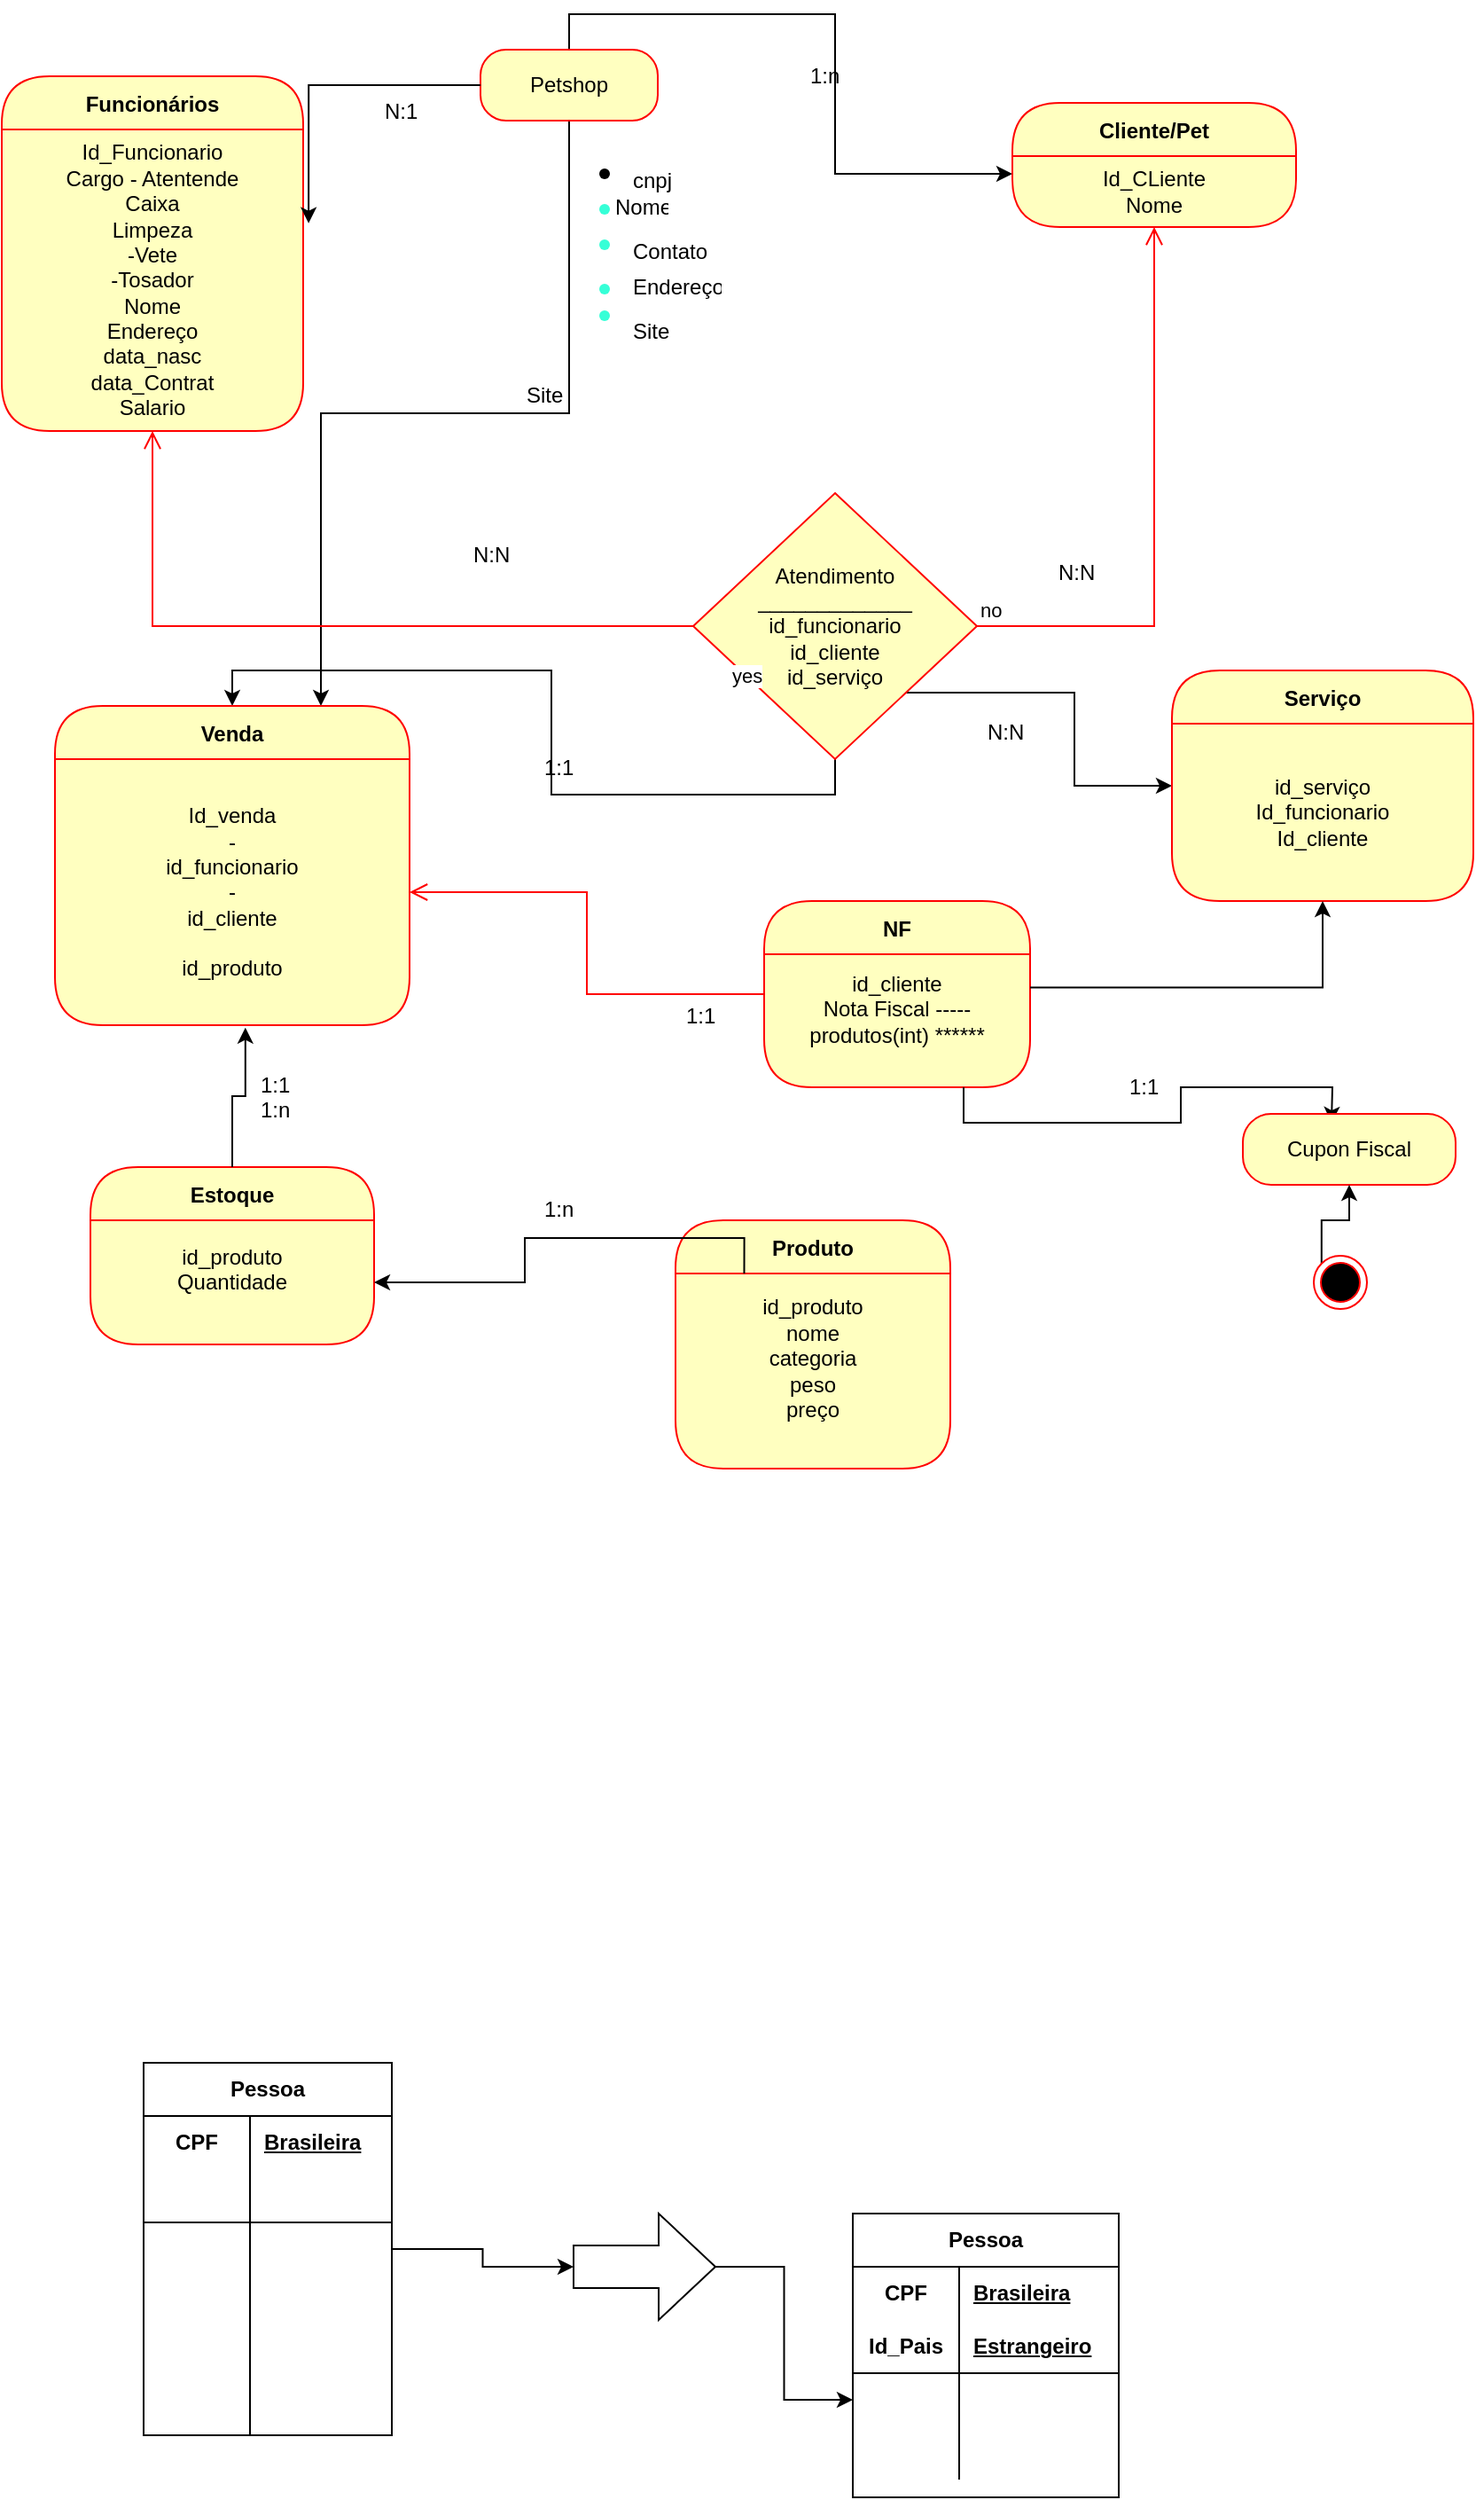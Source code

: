 <mxfile version="24.4.6" type="github">
  <diagram name="Página-1" id="f44fl8tfUImBq70gahhe">
    <mxGraphModel dx="1823" dy="567" grid="1" gridSize="10" guides="1" tooltips="1" connect="1" arrows="1" fold="1" page="1" pageScale="1" pageWidth="827" pageHeight="1169" math="0" shadow="0">
      <root>
        <mxCell id="0" />
        <mxCell id="1" parent="0" />
        <mxCell id="dU_Yta5kn3XrWtWdLRXg-2" value="" style="shape=waypoint;sketch=0;fillStyle=solid;size=6;pointerEvents=1;points=[];fillColor=none;resizable=0;rotatable=0;perimeter=centerPerimeter;snapToPoint=1;" vertex="1" parent="1">
          <mxGeometry x="320" y="90" width="20" height="20" as="geometry" />
        </mxCell>
        <mxCell id="dU_Yta5kn3XrWtWdLRXg-3" value="" style="shape=waypoint;sketch=0;fillStyle=solid;size=6;pointerEvents=1;points=[];fillColor=none;resizable=0;rotatable=0;perimeter=centerPerimeter;snapToPoint=1;strokeColor=#36FFD7;" vertex="1" parent="1">
          <mxGeometry x="320" y="110" width="20" height="20" as="geometry" />
        </mxCell>
        <mxCell id="dU_Yta5kn3XrWtWdLRXg-5" value="cnpj" style="text;strokeColor=none;fillColor=none;spacingLeft=4;spacingRight=4;overflow=hidden;rotatable=0;points=[[0,0.5],[1,0.5]];portConstraint=eastwest;fontSize=12;whiteSpace=wrap;html=1;" vertex="1" parent="1">
          <mxGeometry x="340" y="90" width="40" height="30" as="geometry" />
        </mxCell>
        <mxCell id="dU_Yta5kn3XrWtWdLRXg-6" value="Nome&lt;div&gt;&lt;br&gt;&lt;/div&gt;" style="text;strokeColor=none;fillColor=none;spacingLeft=4;spacingRight=4;overflow=hidden;rotatable=0;points=[[0,0.5],[1,0.5]];portConstraint=eastwest;fontSize=12;whiteSpace=wrap;html=1;" vertex="1" parent="1">
          <mxGeometry x="330" y="105" width="40" height="30" as="geometry" />
        </mxCell>
        <mxCell id="dU_Yta5kn3XrWtWdLRXg-7" value="&lt;div&gt;Contato&lt;/div&gt;" style="text;strokeColor=none;fillColor=none;spacingLeft=4;spacingRight=4;overflow=hidden;rotatable=0;points=[[0,0.5],[1,0.5]];portConstraint=eastwest;fontSize=12;whiteSpace=wrap;html=1;" vertex="1" parent="1">
          <mxGeometry x="340" y="130" width="60" height="30" as="geometry" />
        </mxCell>
        <mxCell id="dU_Yta5kn3XrWtWdLRXg-8" value="&lt;div&gt;Endereço&lt;/div&gt;" style="text;strokeColor=none;fillColor=none;spacingLeft=4;spacingRight=4;overflow=hidden;rotatable=0;points=[[0,0.5],[1,0.5]];portConstraint=eastwest;fontSize=12;whiteSpace=wrap;html=1;" vertex="1" parent="1">
          <mxGeometry x="340" y="150" width="60" height="30" as="geometry" />
        </mxCell>
        <mxCell id="dU_Yta5kn3XrWtWdLRXg-9" value="" style="shape=waypoint;sketch=0;fillStyle=solid;size=6;pointerEvents=1;points=[];fillColor=none;resizable=0;rotatable=0;perimeter=centerPerimeter;snapToPoint=1;strokeColor=#36FFD7;" vertex="1" parent="1">
          <mxGeometry x="320" y="130" width="20" height="20" as="geometry" />
        </mxCell>
        <mxCell id="dU_Yta5kn3XrWtWdLRXg-10" value="" style="shape=waypoint;sketch=0;fillStyle=solid;size=6;pointerEvents=1;points=[];fillColor=none;resizable=0;rotatable=0;perimeter=centerPerimeter;snapToPoint=1;strokeColor=#36FFD7;" vertex="1" parent="1">
          <mxGeometry x="320" y="155" width="20" height="20" as="geometry" />
        </mxCell>
        <mxCell id="dU_Yta5kn3XrWtWdLRXg-11" value="" style="shape=waypoint;sketch=0;fillStyle=solid;size=6;pointerEvents=1;points=[];fillColor=none;resizable=0;rotatable=0;perimeter=centerPerimeter;snapToPoint=1;strokeColor=#36FFD7;" vertex="1" parent="1">
          <mxGeometry x="320" y="170" width="20" height="20" as="geometry" />
        </mxCell>
        <mxCell id="dU_Yta5kn3XrWtWdLRXg-12" value="&lt;div&gt;Site&lt;/div&gt;" style="text;strokeColor=none;fillColor=none;spacingLeft=4;spacingRight=4;overflow=hidden;rotatable=0;points=[[0,0.5],[1,0.5]];portConstraint=eastwest;fontSize=12;whiteSpace=wrap;html=1;" vertex="1" parent="1">
          <mxGeometry x="340" y="175" width="60" height="30" as="geometry" />
        </mxCell>
        <mxCell id="dU_Yta5kn3XrWtWdLRXg-26" style="edgeStyle=orthogonalEdgeStyle;rounded=0;orthogonalLoop=1;jettySize=auto;html=1;" edge="1" parent="1">
          <mxGeometry relative="1" as="geometry">
            <mxPoint x="590" y="85" as="sourcePoint" />
            <mxPoint x="590" y="85" as="targetPoint" />
          </mxGeometry>
        </mxCell>
        <mxCell id="dU_Yta5kn3XrWtWdLRXg-38" style="edgeStyle=orthogonalEdgeStyle;rounded=0;orthogonalLoop=1;jettySize=auto;html=1;exitX=0.5;exitY=0;exitDx=0;exitDy=0;entryX=0;entryY=0.25;entryDx=0;entryDy=0;" edge="1" parent="1" source="dU_Yta5kn3XrWtWdLRXg-28" target="dU_Yta5kn3XrWtWdLRXg-31">
          <mxGeometry relative="1" as="geometry" />
        </mxCell>
        <mxCell id="dU_Yta5kn3XrWtWdLRXg-145" style="edgeStyle=orthogonalEdgeStyle;rounded=0;orthogonalLoop=1;jettySize=auto;html=1;exitX=0.5;exitY=1;exitDx=0;exitDy=0;entryX=0.75;entryY=0;entryDx=0;entryDy=0;" edge="1" parent="1" source="dU_Yta5kn3XrWtWdLRXg-28" target="dU_Yta5kn3XrWtWdLRXg-52">
          <mxGeometry relative="1" as="geometry" />
        </mxCell>
        <mxCell id="dU_Yta5kn3XrWtWdLRXg-28" value="Petshop" style="rounded=1;whiteSpace=wrap;html=1;arcSize=36;fontColor=#000000;fillColor=#ffffc0;strokeColor=#ff0000;" vertex="1" parent="1">
          <mxGeometry x="260" y="30" width="100" height="40" as="geometry" />
        </mxCell>
        <mxCell id="dU_Yta5kn3XrWtWdLRXg-30" value="Cliente/Pet" style="swimlane;fontStyle=1;align=center;verticalAlign=middle;childLayout=stackLayout;horizontal=1;startSize=30;horizontalStack=0;resizeParent=0;resizeLast=1;container=0;fontColor=#000000;collapsible=0;rounded=1;arcSize=30;strokeColor=#ff0000;fillColor=#ffffc0;swimlaneFillColor=#ffffc0;dropTarget=0;" vertex="1" parent="1">
          <mxGeometry x="560" y="60" width="160" height="70" as="geometry" />
        </mxCell>
        <mxCell id="dU_Yta5kn3XrWtWdLRXg-31" value="Id_CLiente&lt;br&gt;Nome" style="text;html=1;strokeColor=none;fillColor=none;align=center;verticalAlign=middle;spacingLeft=4;spacingRight=4;whiteSpace=wrap;overflow=hidden;rotatable=0;fontColor=#000000;" vertex="1" parent="dU_Yta5kn3XrWtWdLRXg-30">
          <mxGeometry y="30" width="160" height="40" as="geometry" />
        </mxCell>
        <mxCell id="dU_Yta5kn3XrWtWdLRXg-40" value="Funcionários" style="swimlane;fontStyle=1;align=center;verticalAlign=middle;childLayout=stackLayout;horizontal=1;startSize=30;horizontalStack=0;resizeParent=0;resizeLast=1;container=0;fontColor=#000000;collapsible=0;rounded=1;arcSize=30;strokeColor=#ff0000;fillColor=#ffffc0;swimlaneFillColor=#ffffc0;dropTarget=0;" vertex="1" parent="1">
          <mxGeometry x="-10" y="45" width="170" height="200" as="geometry" />
        </mxCell>
        <mxCell id="dU_Yta5kn3XrWtWdLRXg-41" value="Id_Funcionario&lt;br&gt;Cargo - Atentende&lt;br&gt;Caixa&lt;br&gt;Limpeza&lt;br&gt;-Vete&lt;br&gt;-Tosador&lt;br&gt;Nome&lt;br&gt;Endereço&lt;br&gt;data_nasc&lt;div&gt;data_Contrat&lt;br&gt;Salario&lt;/div&gt;" style="text;html=1;strokeColor=none;fillColor=none;align=center;verticalAlign=middle;spacingLeft=4;spacingRight=4;whiteSpace=wrap;overflow=hidden;rotatable=0;fontColor=#000000;" vertex="1" parent="dU_Yta5kn3XrWtWdLRXg-40">
          <mxGeometry y="30" width="170" height="170" as="geometry" />
        </mxCell>
        <mxCell id="dU_Yta5kn3XrWtWdLRXg-44" value="1:n" style="text;strokeColor=none;fillColor=none;align=left;verticalAlign=middle;spacingLeft=4;spacingRight=4;overflow=hidden;points=[[0,0.5],[1,0.5]];portConstraint=eastwest;rotatable=0;whiteSpace=wrap;html=1;" vertex="1" parent="1">
          <mxGeometry x="440" y="30" width="80" height="30" as="geometry" />
        </mxCell>
        <mxCell id="dU_Yta5kn3XrWtWdLRXg-46" value="N:1" style="text;strokeColor=none;fillColor=none;align=left;verticalAlign=middle;spacingLeft=4;spacingRight=4;overflow=hidden;points=[[0,0.5],[1,0.5]];portConstraint=eastwest;rotatable=0;whiteSpace=wrap;html=1;" vertex="1" parent="1">
          <mxGeometry x="200" y="50" width="80" height="30" as="geometry" />
        </mxCell>
        <mxCell id="dU_Yta5kn3XrWtWdLRXg-55" style="edgeStyle=orthogonalEdgeStyle;rounded=0;orthogonalLoop=1;jettySize=auto;html=1;exitX=0.5;exitY=1;exitDx=0;exitDy=0;entryX=0.5;entryY=0;entryDx=0;entryDy=0;" edge="1" parent="1" source="dU_Yta5kn3XrWtWdLRXg-47" target="dU_Yta5kn3XrWtWdLRXg-52">
          <mxGeometry relative="1" as="geometry" />
        </mxCell>
        <mxCell id="dU_Yta5kn3XrWtWdLRXg-58" style="edgeStyle=orthogonalEdgeStyle;rounded=0;orthogonalLoop=1;jettySize=auto;html=1;exitX=1;exitY=1;exitDx=0;exitDy=0;" edge="1" parent="1" source="dU_Yta5kn3XrWtWdLRXg-47" target="dU_Yta5kn3XrWtWdLRXg-56">
          <mxGeometry relative="1" as="geometry" />
        </mxCell>
        <mxCell id="dU_Yta5kn3XrWtWdLRXg-47" value="Atendimento&lt;br&gt;_____________&lt;div&gt;id_funcionario&lt;br&gt;id_cliente&lt;br&gt;id_serviço&lt;/div&gt;" style="rhombus;whiteSpace=wrap;html=1;fontColor=#000000;fillColor=#ffffc0;strokeColor=#ff0000;" vertex="1" parent="1">
          <mxGeometry x="380" y="280" width="160" height="150" as="geometry" />
        </mxCell>
        <mxCell id="dU_Yta5kn3XrWtWdLRXg-48" value="no" style="edgeStyle=orthogonalEdgeStyle;html=1;align=left;verticalAlign=bottom;endArrow=open;endSize=8;strokeColor=#ff0000;rounded=0;" edge="1" source="dU_Yta5kn3XrWtWdLRXg-47" parent="1" target="dU_Yta5kn3XrWtWdLRXg-31">
          <mxGeometry x="-1" relative="1" as="geometry">
            <mxPoint x="560" y="300" as="targetPoint" />
          </mxGeometry>
        </mxCell>
        <mxCell id="dU_Yta5kn3XrWtWdLRXg-49" value="yes" style="edgeStyle=orthogonalEdgeStyle;html=1;align=left;verticalAlign=top;endArrow=open;endSize=8;strokeColor=#ff0000;rounded=0;" edge="1" source="dU_Yta5kn3XrWtWdLRXg-47" parent="1" target="dU_Yta5kn3XrWtWdLRXg-41">
          <mxGeometry x="-1" y="25" relative="1" as="geometry">
            <mxPoint x="420" y="380" as="targetPoint" />
            <mxPoint x="20" y="-10" as="offset" />
          </mxGeometry>
        </mxCell>
        <mxCell id="dU_Yta5kn3XrWtWdLRXg-52" value="Venda" style="swimlane;fontStyle=1;align=center;verticalAlign=middle;childLayout=stackLayout;horizontal=1;startSize=30;horizontalStack=0;resizeParent=0;resizeLast=1;container=0;fontColor=#000000;collapsible=0;rounded=1;arcSize=30;strokeColor=#ff0000;fillColor=#ffffc0;swimlaneFillColor=#ffffc0;dropTarget=0;" vertex="1" parent="1">
          <mxGeometry x="20" y="400" width="200" height="180" as="geometry" />
        </mxCell>
        <mxCell id="dU_Yta5kn3XrWtWdLRXg-53" value="Id_venda&lt;br&gt;-&lt;br&gt;id_funcionario&lt;br&gt;-&lt;br&gt;id_cliente&lt;br&gt;&lt;div&gt;&lt;br&gt;id_produto&lt;/div&gt;" style="text;html=1;strokeColor=none;fillColor=none;align=center;verticalAlign=middle;spacingLeft=4;spacingRight=4;whiteSpace=wrap;overflow=hidden;rotatable=0;fontColor=#000000;" vertex="1" parent="dU_Yta5kn3XrWtWdLRXg-52">
          <mxGeometry y="30" width="200" height="150" as="geometry" />
        </mxCell>
        <mxCell id="dU_Yta5kn3XrWtWdLRXg-56" value="Serviço" style="swimlane;fontStyle=1;align=center;verticalAlign=middle;childLayout=stackLayout;horizontal=1;startSize=30;horizontalStack=0;resizeParent=0;resizeLast=1;container=0;fontColor=#000000;collapsible=0;rounded=1;arcSize=30;strokeColor=#ff0000;fillColor=#ffffc0;swimlaneFillColor=#ffffc0;dropTarget=0;" vertex="1" parent="1">
          <mxGeometry x="650" y="380" width="170" height="130" as="geometry" />
        </mxCell>
        <mxCell id="dU_Yta5kn3XrWtWdLRXg-57" value="id_serviço&lt;div&gt;Id_funcionario&lt;br&gt;Id_cliente&lt;/div&gt;" style="text;html=1;strokeColor=none;fillColor=none;align=center;verticalAlign=middle;spacingLeft=4;spacingRight=4;whiteSpace=wrap;overflow=hidden;rotatable=0;fontColor=#000000;" vertex="1" parent="dU_Yta5kn3XrWtWdLRXg-56">
          <mxGeometry y="30" width="170" height="100" as="geometry" />
        </mxCell>
        <mxCell id="dU_Yta5kn3XrWtWdLRXg-59" value="N:N" style="text;strokeColor=none;fillColor=none;align=left;verticalAlign=middle;spacingLeft=4;spacingRight=4;overflow=hidden;points=[[0,0.5],[1,0.5]];portConstraint=eastwest;rotatable=0;whiteSpace=wrap;html=1;" vertex="1" parent="1">
          <mxGeometry x="250" y="300" width="80" height="30" as="geometry" />
        </mxCell>
        <mxCell id="dU_Yta5kn3XrWtWdLRXg-60" value="N:N" style="text;strokeColor=none;fillColor=none;align=left;verticalAlign=middle;spacingLeft=4;spacingRight=4;overflow=hidden;points=[[0,0.5],[1,0.5]];portConstraint=eastwest;rotatable=0;whiteSpace=wrap;html=1;" vertex="1" parent="1">
          <mxGeometry x="580" y="310" width="80" height="30" as="geometry" />
        </mxCell>
        <mxCell id="dU_Yta5kn3XrWtWdLRXg-65" value="1:1" style="text;strokeColor=none;fillColor=none;align=left;verticalAlign=middle;spacingLeft=4;spacingRight=4;overflow=hidden;points=[[0,0.5],[1,0.5]];portConstraint=eastwest;rotatable=0;whiteSpace=wrap;html=1;" vertex="1" parent="1">
          <mxGeometry x="290" y="420" width="80" height="30" as="geometry" />
        </mxCell>
        <mxCell id="dU_Yta5kn3XrWtWdLRXg-66" value="NF" style="swimlane;fontStyle=1;align=center;verticalAlign=middle;childLayout=stackLayout;horizontal=1;startSize=30;horizontalStack=0;resizeParent=0;resizeLast=1;container=0;fontColor=#000000;collapsible=0;rounded=1;arcSize=30;strokeColor=#ff0000;fillColor=#ffffc0;swimlaneFillColor=#ffffc0;dropTarget=0;" vertex="1" parent="1">
          <mxGeometry x="420" y="510" width="150" height="105" as="geometry" />
        </mxCell>
        <mxCell id="dU_Yta5kn3XrWtWdLRXg-136" style="edgeStyle=orthogonalEdgeStyle;rounded=0;orthogonalLoop=1;jettySize=auto;html=1;exitX=0.75;exitY=1;exitDx=0;exitDy=0;" edge="1" parent="dU_Yta5kn3XrWtWdLRXg-66" source="dU_Yta5kn3XrWtWdLRXg-67">
          <mxGeometry relative="1" as="geometry">
            <mxPoint x="320" y="125" as="targetPoint" />
          </mxGeometry>
        </mxCell>
        <mxCell id="dU_Yta5kn3XrWtWdLRXg-67" value="&lt;div&gt;id_cliente&lt;br&gt;Nota Fiscal -----produtos(int) ******&lt;div&gt;&lt;br&gt;&lt;/div&gt;&lt;/div&gt;" style="text;html=1;strokeColor=none;fillColor=none;align=center;verticalAlign=middle;spacingLeft=4;spacingRight=4;whiteSpace=wrap;overflow=hidden;rotatable=0;fontColor=#000000;" vertex="1" parent="dU_Yta5kn3XrWtWdLRXg-66">
          <mxGeometry y="30" width="150" height="75" as="geometry" />
        </mxCell>
        <mxCell id="dU_Yta5kn3XrWtWdLRXg-68" value="" style="edgeStyle=orthogonalEdgeStyle;html=1;verticalAlign=bottom;endArrow=open;endSize=8;strokeColor=#ff0000;rounded=0;entryX=1;entryY=0.5;entryDx=0;entryDy=0;" edge="1" source="dU_Yta5kn3XrWtWdLRXg-66" parent="1" target="dU_Yta5kn3XrWtWdLRXg-53">
          <mxGeometry relative="1" as="geometry">
            <mxPoint x="470" y="645" as="targetPoint" />
          </mxGeometry>
        </mxCell>
        <mxCell id="dU_Yta5kn3XrWtWdLRXg-76" value="N:N" style="text;strokeColor=none;fillColor=none;align=left;verticalAlign=middle;spacingLeft=4;spacingRight=4;overflow=hidden;points=[[0,0.5],[1,0.5]];portConstraint=eastwest;rotatable=0;whiteSpace=wrap;html=1;" vertex="1" parent="1">
          <mxGeometry x="540" y="400" width="80" height="30" as="geometry" />
        </mxCell>
        <mxCell id="dU_Yta5kn3XrWtWdLRXg-91" value="" style="edgeStyle=orthogonalEdgeStyle;rounded=0;orthogonalLoop=1;jettySize=auto;html=1;" edge="1" parent="1" source="dU_Yta5kn3XrWtWdLRXg-77" target="dU_Yta5kn3XrWtWdLRXg-90">
          <mxGeometry relative="1" as="geometry" />
        </mxCell>
        <mxCell id="dU_Yta5kn3XrWtWdLRXg-77" value="Pessoa" style="shape=table;startSize=30;container=1;collapsible=1;childLayout=tableLayout;fixedRows=1;rowLines=0;fontStyle=1;align=center;resizeLast=1;html=1;whiteSpace=wrap;" vertex="1" parent="1">
          <mxGeometry x="70" y="1165" width="140" height="210" as="geometry" />
        </mxCell>
        <mxCell id="dU_Yta5kn3XrWtWdLRXg-78" value="" style="shape=tableRow;horizontal=0;startSize=0;swimlaneHead=0;swimlaneBody=0;fillColor=none;collapsible=0;dropTarget=0;points=[[0,0.5],[1,0.5]];portConstraint=eastwest;top=0;left=0;right=0;bottom=0;html=1;" vertex="1" parent="dU_Yta5kn3XrWtWdLRXg-77">
          <mxGeometry y="30" width="140" height="30" as="geometry" />
        </mxCell>
        <mxCell id="dU_Yta5kn3XrWtWdLRXg-79" value="CPF" style="shape=partialRectangle;connectable=0;fillColor=none;top=0;left=0;bottom=0;right=0;fontStyle=1;overflow=hidden;html=1;whiteSpace=wrap;" vertex="1" parent="dU_Yta5kn3XrWtWdLRXg-78">
          <mxGeometry width="60" height="30" as="geometry">
            <mxRectangle width="60" height="30" as="alternateBounds" />
          </mxGeometry>
        </mxCell>
        <mxCell id="dU_Yta5kn3XrWtWdLRXg-80" value="Brasileira" style="shape=partialRectangle;connectable=0;fillColor=none;top=0;left=0;bottom=0;right=0;align=left;spacingLeft=6;fontStyle=5;overflow=hidden;html=1;whiteSpace=wrap;" vertex="1" parent="dU_Yta5kn3XrWtWdLRXg-78">
          <mxGeometry x="60" width="80" height="30" as="geometry">
            <mxRectangle width="80" height="30" as="alternateBounds" />
          </mxGeometry>
        </mxCell>
        <mxCell id="dU_Yta5kn3XrWtWdLRXg-81" value="" style="shape=tableRow;horizontal=0;startSize=0;swimlaneHead=0;swimlaneBody=0;fillColor=none;collapsible=0;dropTarget=0;points=[[0,0.5],[1,0.5]];portConstraint=eastwest;top=0;left=0;right=0;bottom=1;html=1;" vertex="1" parent="dU_Yta5kn3XrWtWdLRXg-77">
          <mxGeometry y="60" width="140" height="30" as="geometry" />
        </mxCell>
        <mxCell id="dU_Yta5kn3XrWtWdLRXg-82" value="" style="shape=partialRectangle;connectable=0;fillColor=none;top=0;left=0;bottom=0;right=0;fontStyle=1;overflow=hidden;html=1;whiteSpace=wrap;" vertex="1" parent="dU_Yta5kn3XrWtWdLRXg-81">
          <mxGeometry width="60" height="30" as="geometry">
            <mxRectangle width="60" height="30" as="alternateBounds" />
          </mxGeometry>
        </mxCell>
        <mxCell id="dU_Yta5kn3XrWtWdLRXg-83" value="" style="shape=partialRectangle;connectable=0;fillColor=none;top=0;left=0;bottom=0;right=0;align=left;spacingLeft=6;fontStyle=5;overflow=hidden;html=1;whiteSpace=wrap;" vertex="1" parent="dU_Yta5kn3XrWtWdLRXg-81">
          <mxGeometry x="60" width="80" height="30" as="geometry">
            <mxRectangle width="80" height="30" as="alternateBounds" />
          </mxGeometry>
        </mxCell>
        <mxCell id="dU_Yta5kn3XrWtWdLRXg-84" value="" style="shape=tableRow;horizontal=0;startSize=0;swimlaneHead=0;swimlaneBody=0;fillColor=none;collapsible=0;dropTarget=0;points=[[0,0.5],[1,0.5]];portConstraint=eastwest;top=0;left=0;right=0;bottom=0;html=1;" vertex="1" parent="dU_Yta5kn3XrWtWdLRXg-77">
          <mxGeometry y="90" width="140" height="90" as="geometry" />
        </mxCell>
        <mxCell id="dU_Yta5kn3XrWtWdLRXg-85" value="" style="shape=partialRectangle;connectable=0;fillColor=none;top=0;left=0;bottom=0;right=0;editable=1;overflow=hidden;html=1;whiteSpace=wrap;" vertex="1" parent="dU_Yta5kn3XrWtWdLRXg-84">
          <mxGeometry width="60" height="90" as="geometry">
            <mxRectangle width="60" height="90" as="alternateBounds" />
          </mxGeometry>
        </mxCell>
        <mxCell id="dU_Yta5kn3XrWtWdLRXg-86" value="" style="shape=partialRectangle;connectable=0;fillColor=none;top=0;left=0;bottom=0;right=0;align=left;spacingLeft=6;overflow=hidden;html=1;whiteSpace=wrap;" vertex="1" parent="dU_Yta5kn3XrWtWdLRXg-84">
          <mxGeometry x="60" width="80" height="90" as="geometry">
            <mxRectangle width="80" height="90" as="alternateBounds" />
          </mxGeometry>
        </mxCell>
        <mxCell id="dU_Yta5kn3XrWtWdLRXg-87" value="" style="shape=tableRow;horizontal=0;startSize=0;swimlaneHead=0;swimlaneBody=0;fillColor=none;collapsible=0;dropTarget=0;points=[[0,0.5],[1,0.5]];portConstraint=eastwest;top=0;left=0;right=0;bottom=0;html=1;" vertex="1" parent="dU_Yta5kn3XrWtWdLRXg-77">
          <mxGeometry y="180" width="140" height="30" as="geometry" />
        </mxCell>
        <mxCell id="dU_Yta5kn3XrWtWdLRXg-88" value="" style="shape=partialRectangle;connectable=0;fillColor=none;top=0;left=0;bottom=0;right=0;editable=1;overflow=hidden;html=1;whiteSpace=wrap;" vertex="1" parent="dU_Yta5kn3XrWtWdLRXg-87">
          <mxGeometry width="60" height="30" as="geometry">
            <mxRectangle width="60" height="30" as="alternateBounds" />
          </mxGeometry>
        </mxCell>
        <mxCell id="dU_Yta5kn3XrWtWdLRXg-89" value="" style="shape=partialRectangle;connectable=0;fillColor=none;top=0;left=0;bottom=0;right=0;align=left;spacingLeft=6;overflow=hidden;html=1;whiteSpace=wrap;" vertex="1" parent="dU_Yta5kn3XrWtWdLRXg-87">
          <mxGeometry x="60" width="80" height="30" as="geometry">
            <mxRectangle width="80" height="30" as="alternateBounds" />
          </mxGeometry>
        </mxCell>
        <mxCell id="dU_Yta5kn3XrWtWdLRXg-122" style="edgeStyle=orthogonalEdgeStyle;rounded=0;orthogonalLoop=1;jettySize=auto;html=1;exitX=1;exitY=0.5;exitDx=0;exitDy=0;exitPerimeter=0;" edge="1" parent="1" source="dU_Yta5kn3XrWtWdLRXg-90" target="dU_Yta5kn3XrWtWdLRXg-114">
          <mxGeometry relative="1" as="geometry" />
        </mxCell>
        <mxCell id="dU_Yta5kn3XrWtWdLRXg-90" value="" style="shape=singleArrow;whiteSpace=wrap;html=1;arrowWidth=0.4;arrowSize=0.4;startSize=30;fontStyle=1;" vertex="1" parent="1">
          <mxGeometry x="312.5" y="1250" width="80" height="60" as="geometry" />
        </mxCell>
        <mxCell id="dU_Yta5kn3XrWtWdLRXg-107" value="Pessoa" style="shape=table;startSize=30;container=1;collapsible=1;childLayout=tableLayout;fixedRows=1;rowLines=0;fontStyle=1;align=center;resizeLast=1;html=1;whiteSpace=wrap;" vertex="1" parent="1">
          <mxGeometry x="470" y="1250" width="150" height="160" as="geometry" />
        </mxCell>
        <mxCell id="dU_Yta5kn3XrWtWdLRXg-108" value="" style="shape=tableRow;horizontal=0;startSize=0;swimlaneHead=0;swimlaneBody=0;fillColor=none;collapsible=0;dropTarget=0;points=[[0,0.5],[1,0.5]];portConstraint=eastwest;top=0;left=0;right=0;bottom=0;html=1;" vertex="1" parent="dU_Yta5kn3XrWtWdLRXg-107">
          <mxGeometry y="30" width="150" height="30" as="geometry" />
        </mxCell>
        <mxCell id="dU_Yta5kn3XrWtWdLRXg-109" value="CPF" style="shape=partialRectangle;connectable=0;fillColor=none;top=0;left=0;bottom=0;right=0;fontStyle=1;overflow=hidden;html=1;whiteSpace=wrap;" vertex="1" parent="dU_Yta5kn3XrWtWdLRXg-108">
          <mxGeometry width="60" height="30" as="geometry">
            <mxRectangle width="60" height="30" as="alternateBounds" />
          </mxGeometry>
        </mxCell>
        <mxCell id="dU_Yta5kn3XrWtWdLRXg-110" value="Brasileira" style="shape=partialRectangle;connectable=0;fillColor=none;top=0;left=0;bottom=0;right=0;align=left;spacingLeft=6;fontStyle=5;overflow=hidden;html=1;whiteSpace=wrap;" vertex="1" parent="dU_Yta5kn3XrWtWdLRXg-108">
          <mxGeometry x="60" width="90" height="30" as="geometry">
            <mxRectangle width="90" height="30" as="alternateBounds" />
          </mxGeometry>
        </mxCell>
        <mxCell id="dU_Yta5kn3XrWtWdLRXg-111" value="" style="shape=tableRow;horizontal=0;startSize=0;swimlaneHead=0;swimlaneBody=0;fillColor=none;collapsible=0;dropTarget=0;points=[[0,0.5],[1,0.5]];portConstraint=eastwest;top=0;left=0;right=0;bottom=1;html=1;" vertex="1" parent="dU_Yta5kn3XrWtWdLRXg-107">
          <mxGeometry y="60" width="150" height="30" as="geometry" />
        </mxCell>
        <mxCell id="dU_Yta5kn3XrWtWdLRXg-112" value="Id_Pais" style="shape=partialRectangle;connectable=0;fillColor=none;top=0;left=0;bottom=0;right=0;fontStyle=1;overflow=hidden;html=1;whiteSpace=wrap;" vertex="1" parent="dU_Yta5kn3XrWtWdLRXg-111">
          <mxGeometry width="60" height="30" as="geometry">
            <mxRectangle width="60" height="30" as="alternateBounds" />
          </mxGeometry>
        </mxCell>
        <mxCell id="dU_Yta5kn3XrWtWdLRXg-113" value="Estrangeiro" style="shape=partialRectangle;connectable=0;fillColor=none;top=0;left=0;bottom=0;right=0;align=left;spacingLeft=6;fontStyle=5;overflow=hidden;html=1;whiteSpace=wrap;" vertex="1" parent="dU_Yta5kn3XrWtWdLRXg-111">
          <mxGeometry x="60" width="90" height="30" as="geometry">
            <mxRectangle width="90" height="30" as="alternateBounds" />
          </mxGeometry>
        </mxCell>
        <mxCell id="dU_Yta5kn3XrWtWdLRXg-114" value="" style="shape=tableRow;horizontal=0;startSize=0;swimlaneHead=0;swimlaneBody=0;fillColor=none;collapsible=0;dropTarget=0;points=[[0,0.5],[1,0.5]];portConstraint=eastwest;top=0;left=0;right=0;bottom=0;html=1;" vertex="1" parent="dU_Yta5kn3XrWtWdLRXg-107">
          <mxGeometry y="90" width="150" height="30" as="geometry" />
        </mxCell>
        <mxCell id="dU_Yta5kn3XrWtWdLRXg-115" value="" style="shape=partialRectangle;connectable=0;fillColor=none;top=0;left=0;bottom=0;right=0;editable=1;overflow=hidden;html=1;whiteSpace=wrap;" vertex="1" parent="dU_Yta5kn3XrWtWdLRXg-114">
          <mxGeometry width="60" height="30" as="geometry">
            <mxRectangle width="60" height="30" as="alternateBounds" />
          </mxGeometry>
        </mxCell>
        <mxCell id="dU_Yta5kn3XrWtWdLRXg-116" value="" style="shape=partialRectangle;connectable=0;fillColor=none;top=0;left=0;bottom=0;right=0;align=left;spacingLeft=6;overflow=hidden;html=1;whiteSpace=wrap;" vertex="1" parent="dU_Yta5kn3XrWtWdLRXg-114">
          <mxGeometry x="60" width="90" height="30" as="geometry">
            <mxRectangle width="90" height="30" as="alternateBounds" />
          </mxGeometry>
        </mxCell>
        <mxCell id="dU_Yta5kn3XrWtWdLRXg-117" value="" style="shape=tableRow;horizontal=0;startSize=0;swimlaneHead=0;swimlaneBody=0;fillColor=none;collapsible=0;dropTarget=0;points=[[0,0.5],[1,0.5]];portConstraint=eastwest;top=0;left=0;right=0;bottom=0;html=1;" vertex="1" parent="dU_Yta5kn3XrWtWdLRXg-107">
          <mxGeometry y="120" width="150" height="30" as="geometry" />
        </mxCell>
        <mxCell id="dU_Yta5kn3XrWtWdLRXg-118" value="" style="shape=partialRectangle;connectable=0;fillColor=none;top=0;left=0;bottom=0;right=0;editable=1;overflow=hidden;html=1;whiteSpace=wrap;" vertex="1" parent="dU_Yta5kn3XrWtWdLRXg-117">
          <mxGeometry width="60" height="30" as="geometry">
            <mxRectangle width="60" height="30" as="alternateBounds" />
          </mxGeometry>
        </mxCell>
        <mxCell id="dU_Yta5kn3XrWtWdLRXg-119" value="" style="shape=partialRectangle;connectable=0;fillColor=none;top=0;left=0;bottom=0;right=0;align=left;spacingLeft=6;overflow=hidden;html=1;whiteSpace=wrap;" vertex="1" parent="dU_Yta5kn3XrWtWdLRXg-117">
          <mxGeometry x="60" width="90" height="30" as="geometry">
            <mxRectangle width="90" height="30" as="alternateBounds" />
          </mxGeometry>
        </mxCell>
        <mxCell id="dU_Yta5kn3XrWtWdLRXg-123" style="edgeStyle=orthogonalEdgeStyle;rounded=0;orthogonalLoop=1;jettySize=auto;html=1;exitX=1;exitY=0.25;exitDx=0;exitDy=0;" edge="1" parent="1" source="dU_Yta5kn3XrWtWdLRXg-67" target="dU_Yta5kn3XrWtWdLRXg-57">
          <mxGeometry relative="1" as="geometry" />
        </mxCell>
        <mxCell id="dU_Yta5kn3XrWtWdLRXg-126" value="1:1" style="text;strokeColor=none;fillColor=none;align=left;verticalAlign=middle;spacingLeft=4;spacingRight=4;overflow=hidden;points=[[0,0.5],[1,0.5]];portConstraint=eastwest;rotatable=0;whiteSpace=wrap;html=1;" vertex="1" parent="1">
          <mxGeometry x="620" y="600" width="80" height="30" as="geometry" />
        </mxCell>
        <mxCell id="dU_Yta5kn3XrWtWdLRXg-127" value="1:1" style="text;strokeColor=none;fillColor=none;align=left;verticalAlign=middle;spacingLeft=4;spacingRight=4;overflow=hidden;points=[[0,0.5],[1,0.5]];portConstraint=eastwest;rotatable=0;whiteSpace=wrap;html=1;" vertex="1" parent="1">
          <mxGeometry x="370" y="560" width="80" height="30" as="geometry" />
        </mxCell>
        <mxCell id="dU_Yta5kn3XrWtWdLRXg-128" value="Estoque" style="swimlane;fontStyle=1;align=center;verticalAlign=middle;childLayout=stackLayout;horizontal=1;startSize=30;horizontalStack=0;resizeParent=0;resizeLast=1;container=0;fontColor=#000000;collapsible=0;rounded=1;arcSize=30;strokeColor=#ff0000;fillColor=#ffffc0;swimlaneFillColor=#ffffc0;dropTarget=0;" vertex="1" parent="1">
          <mxGeometry x="40" y="660" width="160" height="100" as="geometry" />
        </mxCell>
        <mxCell id="dU_Yta5kn3XrWtWdLRXg-129" value="id_produto&lt;div&gt;Quantidade&lt;br&gt;&lt;br&gt;&lt;/div&gt;" style="text;html=1;strokeColor=none;fillColor=none;align=center;verticalAlign=middle;spacingLeft=4;spacingRight=4;whiteSpace=wrap;overflow=hidden;rotatable=0;fontColor=#000000;" vertex="1" parent="dU_Yta5kn3XrWtWdLRXg-128">
          <mxGeometry y="30" width="160" height="70" as="geometry" />
        </mxCell>
        <mxCell id="dU_Yta5kn3XrWtWdLRXg-131" value="Produto" style="swimlane;fontStyle=1;align=center;verticalAlign=middle;childLayout=stackLayout;horizontal=1;startSize=30;horizontalStack=0;resizeParent=0;resizeLast=1;container=0;fontColor=#000000;collapsible=0;rounded=1;arcSize=30;strokeColor=#ff0000;fillColor=#ffffc0;swimlaneFillColor=#ffffc0;dropTarget=0;" vertex="1" parent="1">
          <mxGeometry x="370" y="690" width="155" height="140" as="geometry" />
        </mxCell>
        <mxCell id="dU_Yta5kn3XrWtWdLRXg-132" value="id_produto&lt;br&gt;nome&lt;br&gt;categoria&lt;div&gt;peso&lt;br&gt;preço&lt;br&gt;&lt;br&gt;&lt;/div&gt;" style="text;html=1;strokeColor=none;fillColor=none;align=center;verticalAlign=middle;spacingLeft=4;spacingRight=4;whiteSpace=wrap;overflow=hidden;rotatable=0;fontColor=#000000;" vertex="1" parent="dU_Yta5kn3XrWtWdLRXg-131">
          <mxGeometry y="30" width="155" height="110" as="geometry" />
        </mxCell>
        <mxCell id="dU_Yta5kn3XrWtWdLRXg-134" style="edgeStyle=orthogonalEdgeStyle;rounded=0;orthogonalLoop=1;jettySize=auto;html=1;exitX=0.25;exitY=0;exitDx=0;exitDy=0;entryX=1;entryY=0.5;entryDx=0;entryDy=0;" edge="1" parent="1" source="dU_Yta5kn3XrWtWdLRXg-132" target="dU_Yta5kn3XrWtWdLRXg-129">
          <mxGeometry relative="1" as="geometry" />
        </mxCell>
        <mxCell id="dU_Yta5kn3XrWtWdLRXg-135" style="edgeStyle=orthogonalEdgeStyle;rounded=0;orthogonalLoop=1;jettySize=auto;html=1;exitX=0.5;exitY=0;exitDx=0;exitDy=0;entryX=0.537;entryY=1.009;entryDx=0;entryDy=0;entryPerimeter=0;" edge="1" parent="1" source="dU_Yta5kn3XrWtWdLRXg-128" target="dU_Yta5kn3XrWtWdLRXg-53">
          <mxGeometry relative="1" as="geometry" />
        </mxCell>
        <mxCell id="dU_Yta5kn3XrWtWdLRXg-137" value="Cupon Fiscal" style="rounded=1;whiteSpace=wrap;html=1;arcSize=40;fontColor=#000000;fillColor=#ffffc0;strokeColor=#ff0000;" vertex="1" parent="1">
          <mxGeometry x="690" y="630" width="120" height="40" as="geometry" />
        </mxCell>
        <mxCell id="dU_Yta5kn3XrWtWdLRXg-140" style="edgeStyle=orthogonalEdgeStyle;rounded=0;orthogonalLoop=1;jettySize=auto;html=1;exitX=0;exitY=0;exitDx=0;exitDy=0;" edge="1" parent="1" source="dU_Yta5kn3XrWtWdLRXg-139" target="dU_Yta5kn3XrWtWdLRXg-137">
          <mxGeometry relative="1" as="geometry" />
        </mxCell>
        <mxCell id="dU_Yta5kn3XrWtWdLRXg-139" value="" style="ellipse;html=1;shape=endState;fillColor=#000000;strokeColor=#ff0000;" vertex="1" parent="1">
          <mxGeometry x="730" y="710" width="30" height="30" as="geometry" />
        </mxCell>
        <mxCell id="dU_Yta5kn3XrWtWdLRXg-141" style="edgeStyle=orthogonalEdgeStyle;rounded=0;orthogonalLoop=1;jettySize=auto;html=1;exitX=0;exitY=0.5;exitDx=0;exitDy=0;entryX=1.018;entryY=0.311;entryDx=0;entryDy=0;entryPerimeter=0;" edge="1" parent="1" source="dU_Yta5kn3XrWtWdLRXg-28" target="dU_Yta5kn3XrWtWdLRXg-41">
          <mxGeometry relative="1" as="geometry" />
        </mxCell>
        <mxCell id="dU_Yta5kn3XrWtWdLRXg-143" value="1:1&lt;br&gt;1:n" style="text;strokeColor=none;fillColor=none;spacingLeft=4;spacingRight=4;overflow=hidden;rotatable=0;points=[[0,0.5],[1,0.5]];portConstraint=eastwest;fontSize=12;whiteSpace=wrap;html=1;" vertex="1" parent="1">
          <mxGeometry x="130" y="600" width="50" height="40" as="geometry" />
        </mxCell>
        <mxCell id="dU_Yta5kn3XrWtWdLRXg-144" value="1:n" style="text;strokeColor=none;fillColor=none;spacingLeft=4;spacingRight=4;overflow=hidden;rotatable=0;points=[[0,0.5],[1,0.5]];portConstraint=eastwest;fontSize=12;whiteSpace=wrap;html=1;" vertex="1" parent="1">
          <mxGeometry x="290" y="670" width="40" height="30" as="geometry" />
        </mxCell>
        <mxCell id="dU_Yta5kn3XrWtWdLRXg-146" value="Site" style="text;strokeColor=none;fillColor=none;align=left;verticalAlign=middle;spacingLeft=4;spacingRight=4;overflow=hidden;points=[[0,0.5],[1,0.5]];portConstraint=eastwest;rotatable=0;whiteSpace=wrap;html=1;" vertex="1" parent="1">
          <mxGeometry x="280" y="210" width="80" height="30" as="geometry" />
        </mxCell>
      </root>
    </mxGraphModel>
  </diagram>
</mxfile>
